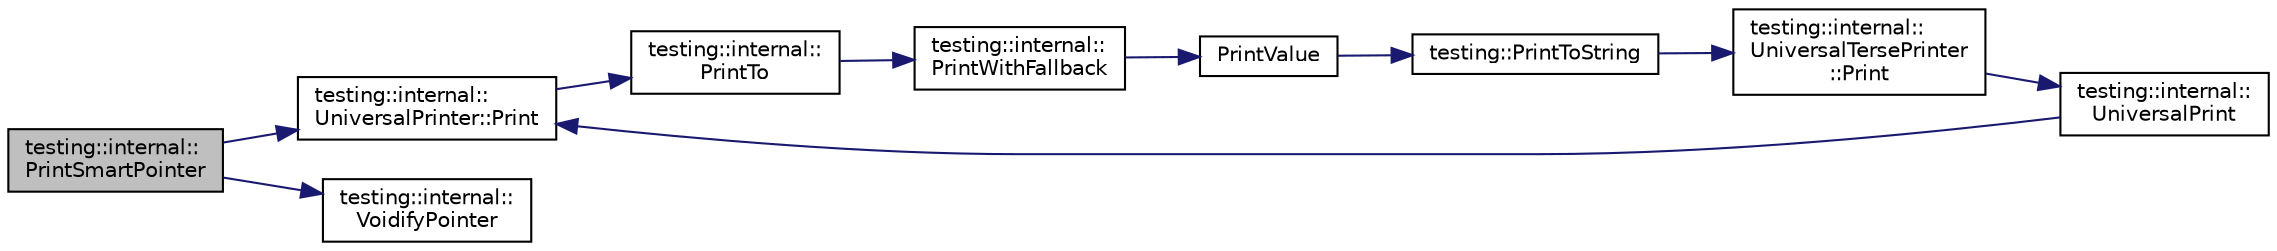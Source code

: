 digraph "testing::internal::PrintSmartPointer"
{
 // LATEX_PDF_SIZE
  bgcolor="transparent";
  edge [fontname="Helvetica",fontsize="10",labelfontname="Helvetica",labelfontsize="10"];
  node [fontname="Helvetica",fontsize="10",shape=record];
  rankdir="LR";
  Node1 [label="testing::internal::\lPrintSmartPointer",height=0.2,width=0.4,color="black", fillcolor="grey75", style="filled", fontcolor="black",tooltip=" "];
  Node1 -> Node2 [color="midnightblue",fontsize="10",style="solid",fontname="Helvetica"];
  Node2 [label="testing::internal::\lUniversalPrinter::Print",height=0.2,width=0.4,color="black",URL="$classtesting_1_1internal_1_1UniversalPrinter.html#aecec021e1abbaa260b701e24e3fe33eb",tooltip=" "];
  Node2 -> Node3 [color="midnightblue",fontsize="10",style="solid",fontname="Helvetica"];
  Node3 [label="testing::internal::\lPrintTo",height=0.2,width=0.4,color="black",URL="$namespacetesting_1_1internal.html#adb3c27150dbe661db0e0c4be27533460",tooltip=" "];
  Node3 -> Node4 [color="midnightblue",fontsize="10",style="solid",fontname="Helvetica"];
  Node4 [label="testing::internal::\lPrintWithFallback",height=0.2,width=0.4,color="black",URL="$namespacetesting_1_1internal.html#a5e9f744566e02ba3f811cd51d3b8c4fb",tooltip=" "];
  Node4 -> Node5 [color="midnightblue",fontsize="10",style="solid",fontname="Helvetica"];
  Node5 [label="PrintValue",height=0.2,width=0.4,color="black",URL="$googletest-param-test-test_8cc.html#a4f874f103b3979e50bc676c7f6414dfc",tooltip=" "];
  Node5 -> Node6 [color="midnightblue",fontsize="10",style="solid",fontname="Helvetica"];
  Node6 [label="testing::PrintToString",height=0.2,width=0.4,color="black",URL="$namespacetesting.html#aa5717bb1144edd1d262d310ba70c82ed",tooltip=" "];
  Node6 -> Node7 [color="midnightblue",fontsize="10",style="solid",fontname="Helvetica"];
  Node7 [label="testing::internal::\lUniversalTersePrinter\l::Print",height=0.2,width=0.4,color="black",URL="$classtesting_1_1internal_1_1UniversalTersePrinter.html#a042249cdb42fdb77588c9ad54ea7ed54",tooltip=" "];
  Node7 -> Node8 [color="midnightblue",fontsize="10",style="solid",fontname="Helvetica"];
  Node8 [label="testing::internal::\lUniversalPrint",height=0.2,width=0.4,color="black",URL="$namespacetesting_1_1internal.html#a30708fa2bacf11895b03bdb21eb72309",tooltip=" "];
  Node8 -> Node2 [color="midnightblue",fontsize="10",style="solid",fontname="Helvetica"];
  Node1 -> Node9 [color="midnightblue",fontsize="10",style="solid",fontname="Helvetica"];
  Node9 [label="testing::internal::\lVoidifyPointer",height=0.2,width=0.4,color="black",URL="$namespacetesting_1_1internal.html#a35e0a60218e5493f06816d1738e71d2e",tooltip=" "];
}
